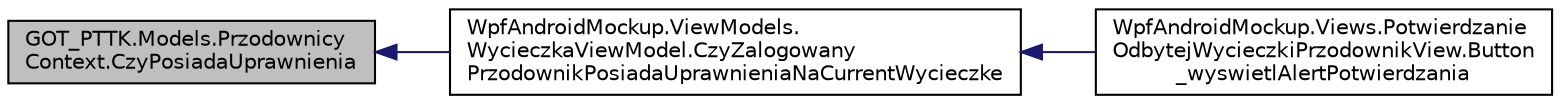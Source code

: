 digraph "GOT_PTTK.Models.PrzodownicyContext.CzyPosiadaUprawnienia"
{
 // INTERACTIVE_SVG=YES
  edge [fontname="Helvetica",fontsize="10",labelfontname="Helvetica",labelfontsize="10"];
  node [fontname="Helvetica",fontsize="10",shape=record];
  rankdir="LR";
  Node3 [label="GOT_PTTK.Models.Przodownicy\lContext.CzyPosiadaUprawnienia",height=0.2,width=0.4,color="black", fillcolor="grey75", style="filled", fontcolor="black"];
  Node3 -> Node4 [dir="back",color="midnightblue",fontsize="10",style="solid",fontname="Helvetica"];
  Node4 [label="WpfAndroidMockup.ViewModels.\lWycieczkaViewModel.CzyZalogowany\lPrzodownikPosiadaUprawnieniaNaCurrentWycieczke",height=0.2,width=0.4,color="black", fillcolor="white", style="filled",URL="$class_wpf_android_mockup_1_1_view_models_1_1_wycieczka_view_model.html#ac9076bb541a40d38bd918a0a5f53df51",tooltip="Sprawdza czy zalogowany przodownika posiada uprawnienia odnośnie obszarów górskich wczytanej wycieczk..."];
  Node4 -> Node5 [dir="back",color="midnightblue",fontsize="10",style="solid",fontname="Helvetica"];
  Node5 [label="WpfAndroidMockup.Views.Potwierdzanie\lOdbytejWycieczkiPrzodownikView.Button\l_wyswietlAlertPotwierdzania",height=0.2,width=0.4,color="black", fillcolor="white", style="filled",URL="$class_wpf_android_mockup_1_1_views_1_1_potwierdzanie_odbytej_wycieczki_przodownik_view.html#a0365c58274ebf5390c50615c34590fd1",tooltip="Wyświetla okno do potwierdzania wycieczki przez przodownika "];
}
